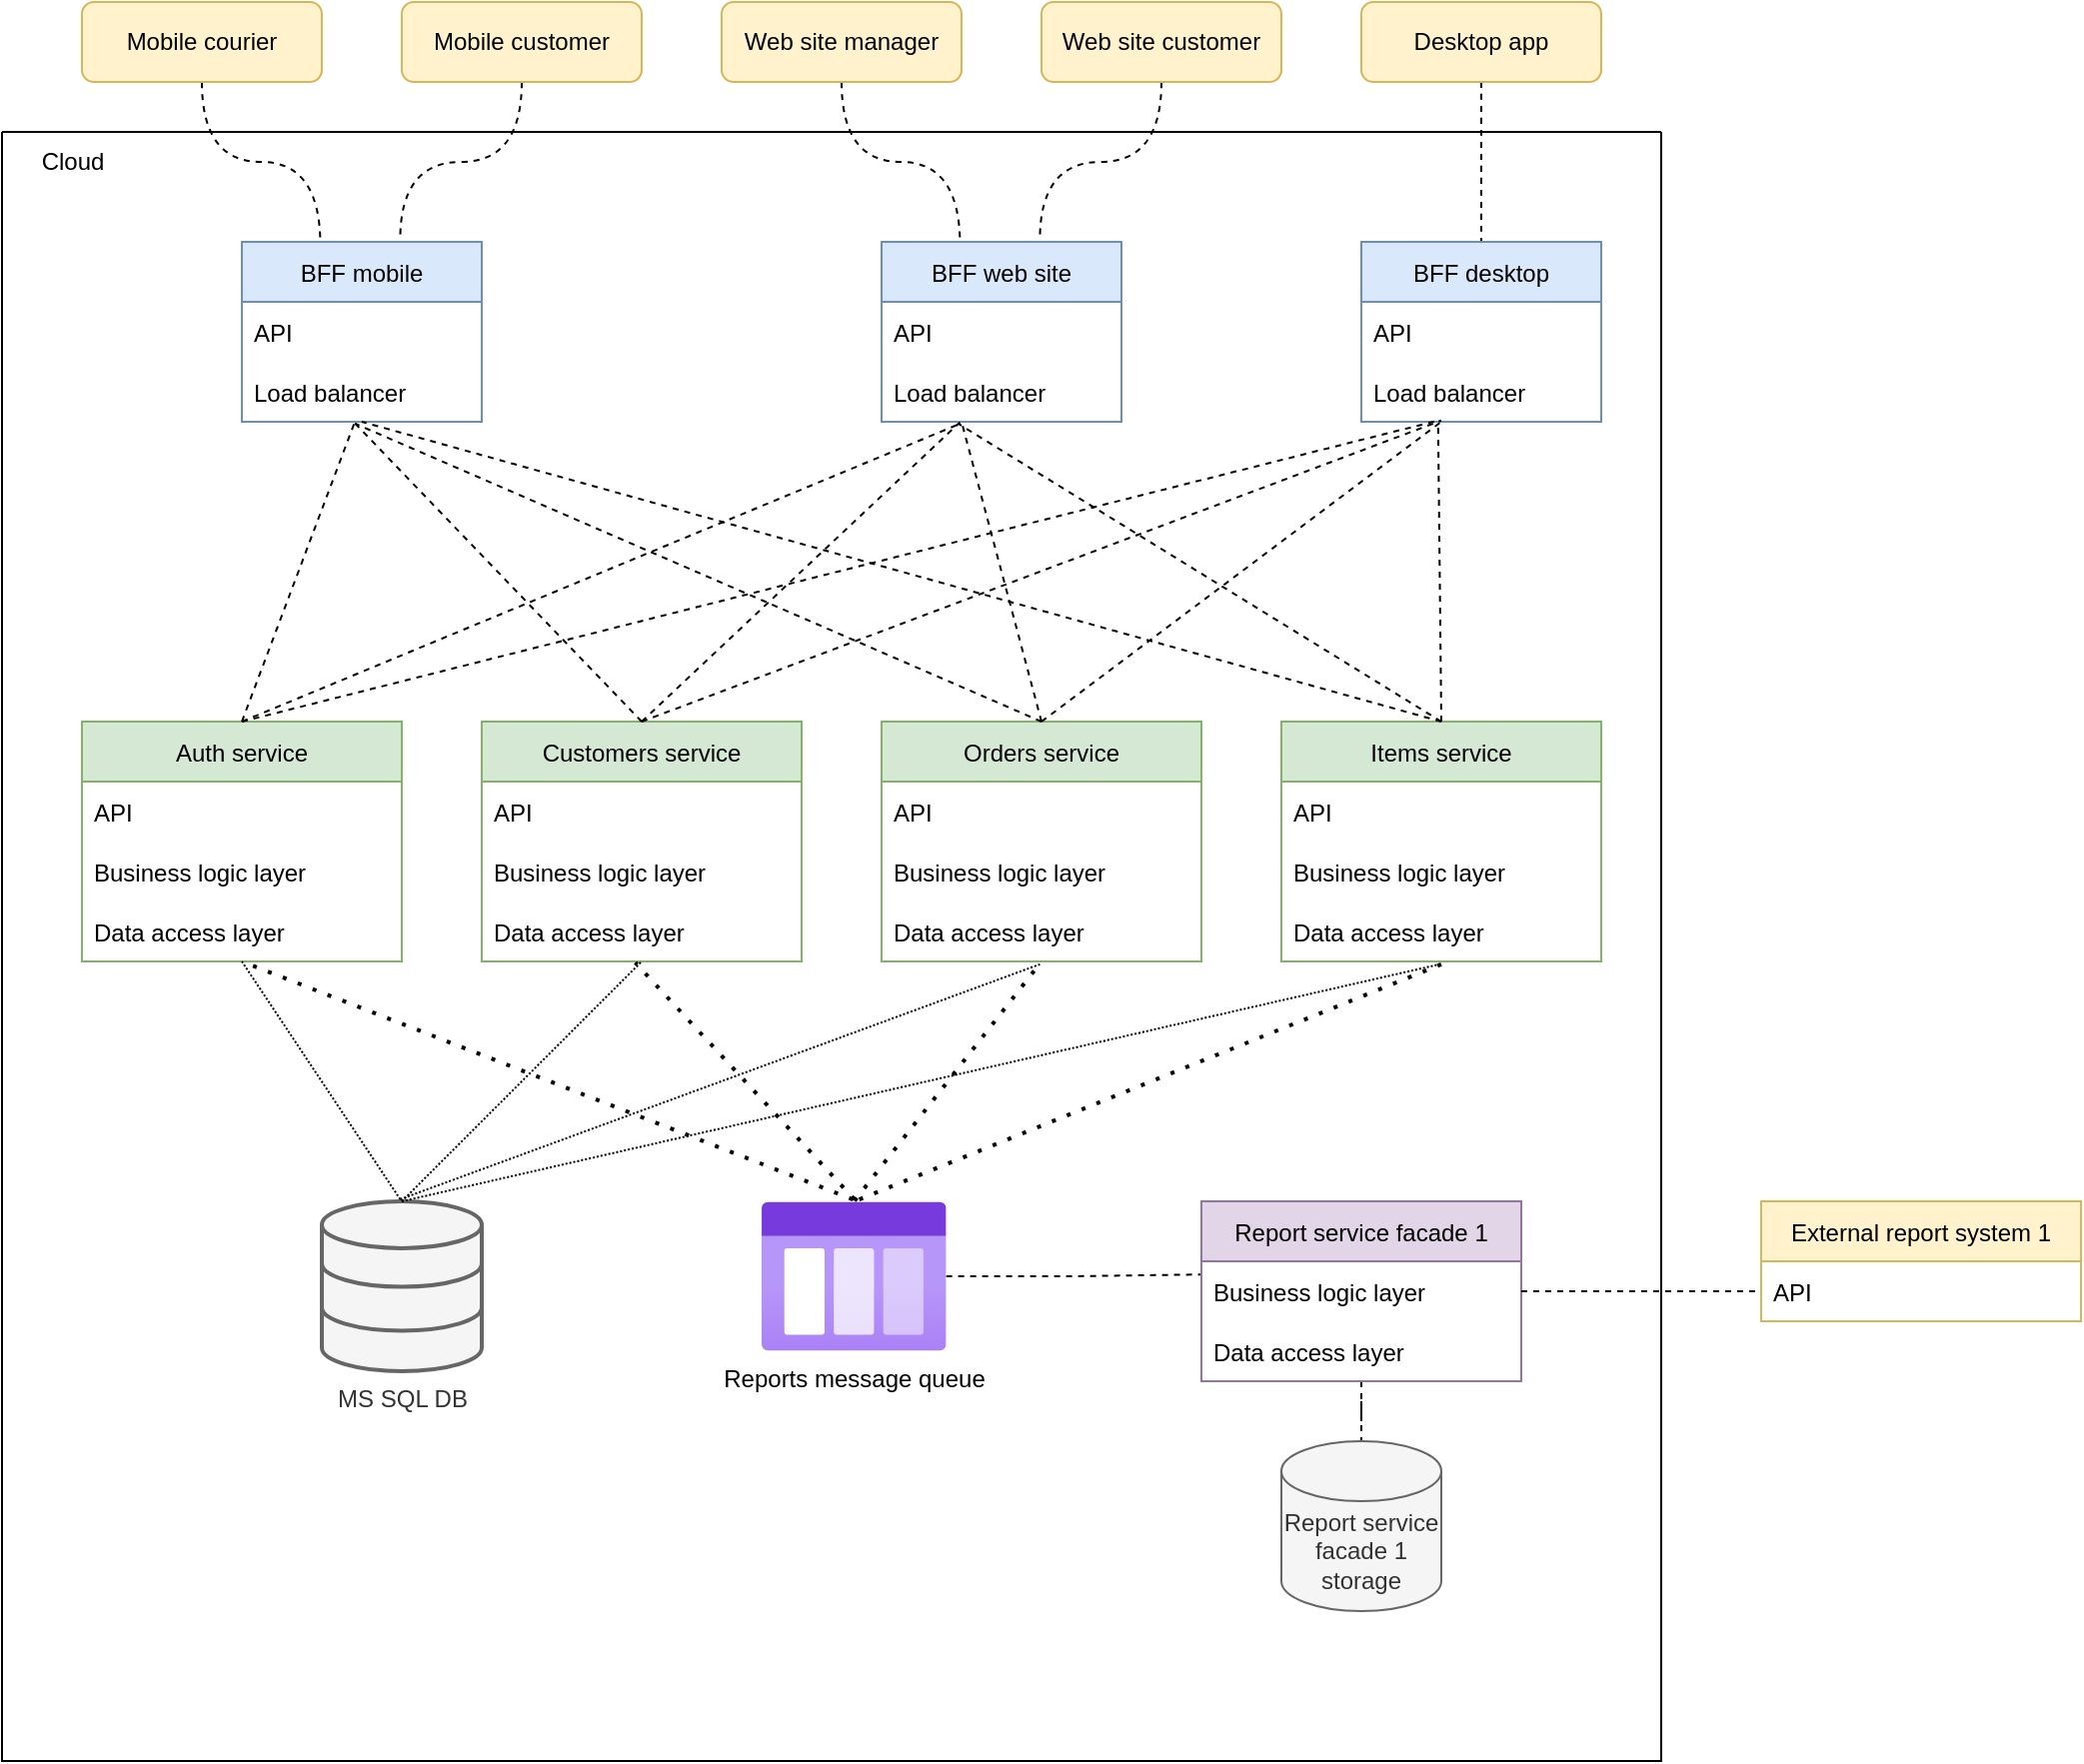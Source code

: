 <mxfile version="20.4.0" type="device"><diagram id="FfHrMwTxTxED0nFyJ9rm" name="Page-1"><mxGraphModel dx="976" dy="619" grid="1" gridSize="10" guides="1" tooltips="1" connect="1" arrows="1" fold="1" page="1" pageScale="1" pageWidth="827" pageHeight="1169" math="0" shadow="0"><root><mxCell id="0"/><mxCell id="1" parent="0"/><mxCell id="XlcHFO4G6NqCFvsVLBZ_-20" style="edgeStyle=orthogonalEdgeStyle;orthogonalLoop=1;jettySize=auto;html=1;entryX=0.327;entryY=0.016;entryDx=0;entryDy=0;entryPerimeter=0;endArrow=none;endFill=0;curved=1;shadow=0;endSize=6;dashed=1;" edge="1" parent="1" source="XlcHFO4G6NqCFvsVLBZ_-3" target="XlcHFO4G6NqCFvsVLBZ_-12"><mxGeometry relative="1" as="geometry"/></mxCell><mxCell id="XlcHFO4G6NqCFvsVLBZ_-3" value="Mobile courier" style="rounded=1;whiteSpace=wrap;html=1;fillColor=#fff2cc;strokeColor=#d6b656;" vertex="1" parent="1"><mxGeometry x="40" y="40" width="120" height="40" as="geometry"/></mxCell><mxCell id="XlcHFO4G6NqCFvsVLBZ_-21" style="edgeStyle=orthogonalEdgeStyle;orthogonalLoop=1;jettySize=auto;html=1;entryX=0.66;entryY=-0.011;entryDx=0;entryDy=0;entryPerimeter=0;endArrow=none;endFill=0;curved=1;shadow=0;endSize=6;dashed=1;" edge="1" parent="1" source="XlcHFO4G6NqCFvsVLBZ_-4" target="XlcHFO4G6NqCFvsVLBZ_-12"><mxGeometry relative="1" as="geometry"/></mxCell><mxCell id="XlcHFO4G6NqCFvsVLBZ_-4" value="Mobile customer" style="rounded=1;whiteSpace=wrap;html=1;fillColor=#fff2cc;strokeColor=#d6b656;" vertex="1" parent="1"><mxGeometry x="200" y="40" width="120" height="40" as="geometry"/></mxCell><mxCell id="XlcHFO4G6NqCFvsVLBZ_-12" value="BFF mobile" style="swimlane;fontStyle=0;childLayout=stackLayout;horizontal=1;startSize=30;horizontalStack=0;resizeParent=1;resizeParentMax=0;resizeLast=0;collapsible=1;marginBottom=0;fillColor=#dae8fc;strokeColor=#6c8ebf;" vertex="1" parent="1"><mxGeometry x="120" y="160" width="120" height="90" as="geometry"/></mxCell><mxCell id="XlcHFO4G6NqCFvsVLBZ_-13" value="API" style="text;strokeColor=none;fillColor=none;align=left;verticalAlign=middle;spacingLeft=4;spacingRight=4;overflow=hidden;points=[[0,0.5],[1,0.5]];portConstraint=eastwest;rotatable=0;" vertex="1" parent="XlcHFO4G6NqCFvsVLBZ_-12"><mxGeometry y="30" width="120" height="30" as="geometry"/></mxCell><mxCell id="XlcHFO4G6NqCFvsVLBZ_-14" value="Load balancer" style="text;strokeColor=none;fillColor=none;align=left;verticalAlign=middle;spacingLeft=4;spacingRight=4;overflow=hidden;points=[[0,0.5],[1,0.5]];portConstraint=eastwest;rotatable=0;" vertex="1" parent="XlcHFO4G6NqCFvsVLBZ_-12"><mxGeometry y="60" width="120" height="30" as="geometry"/></mxCell><mxCell id="XlcHFO4G6NqCFvsVLBZ_-22" style="edgeStyle=orthogonalEdgeStyle;orthogonalLoop=1;jettySize=auto;html=1;entryX=0.327;entryY=0.016;entryDx=0;entryDy=0;entryPerimeter=0;endArrow=none;endFill=0;curved=1;shadow=0;endSize=6;dashed=1;" edge="1" parent="1" source="XlcHFO4G6NqCFvsVLBZ_-23" target="XlcHFO4G6NqCFvsVLBZ_-26"><mxGeometry relative="1" as="geometry"/></mxCell><mxCell id="XlcHFO4G6NqCFvsVLBZ_-23" value="Web site manager" style="rounded=1;whiteSpace=wrap;html=1;fillColor=#fff2cc;strokeColor=#d6b656;" vertex="1" parent="1"><mxGeometry x="360" y="40" width="120" height="40" as="geometry"/></mxCell><mxCell id="XlcHFO4G6NqCFvsVLBZ_-24" style="edgeStyle=orthogonalEdgeStyle;orthogonalLoop=1;jettySize=auto;html=1;entryX=0.66;entryY=-0.011;entryDx=0;entryDy=0;entryPerimeter=0;endArrow=none;endFill=0;curved=1;shadow=0;endSize=6;dashed=1;" edge="1" parent="1" source="XlcHFO4G6NqCFvsVLBZ_-25" target="XlcHFO4G6NqCFvsVLBZ_-26"><mxGeometry relative="1" as="geometry"/></mxCell><mxCell id="XlcHFO4G6NqCFvsVLBZ_-25" value="Web site customer" style="rounded=1;whiteSpace=wrap;html=1;fillColor=#fff2cc;strokeColor=#d6b656;" vertex="1" parent="1"><mxGeometry x="520" y="40" width="120" height="40" as="geometry"/></mxCell><mxCell id="XlcHFO4G6NqCFvsVLBZ_-26" value="BFF web site" style="swimlane;fontStyle=0;childLayout=stackLayout;horizontal=1;startSize=30;horizontalStack=0;resizeParent=1;resizeParentMax=0;resizeLast=0;collapsible=1;marginBottom=0;fillColor=#dae8fc;strokeColor=#6c8ebf;" vertex="1" parent="1"><mxGeometry x="440" y="160" width="120" height="90" as="geometry"/></mxCell><mxCell id="XlcHFO4G6NqCFvsVLBZ_-27" value="API" style="text;strokeColor=none;fillColor=none;align=left;verticalAlign=middle;spacingLeft=4;spacingRight=4;overflow=hidden;points=[[0,0.5],[1,0.5]];portConstraint=eastwest;rotatable=0;" vertex="1" parent="XlcHFO4G6NqCFvsVLBZ_-26"><mxGeometry y="30" width="120" height="30" as="geometry"/></mxCell><mxCell id="XlcHFO4G6NqCFvsVLBZ_-28" value="Load balancer" style="text;strokeColor=none;fillColor=none;align=left;verticalAlign=middle;spacingLeft=4;spacingRight=4;overflow=hidden;points=[[0,0.5],[1,0.5]];portConstraint=eastwest;rotatable=0;" vertex="1" parent="XlcHFO4G6NqCFvsVLBZ_-26"><mxGeometry y="60" width="120" height="30" as="geometry"/></mxCell><mxCell id="XlcHFO4G6NqCFvsVLBZ_-39" style="edgeStyle=orthogonalEdgeStyle;orthogonalLoop=1;jettySize=auto;html=1;entryX=0.5;entryY=0;entryDx=0;entryDy=0;endArrow=none;endFill=0;curved=1;shadow=0;endSize=6;dashed=1;" edge="1" parent="1" source="XlcHFO4G6NqCFvsVLBZ_-30" target="XlcHFO4G6NqCFvsVLBZ_-33"><mxGeometry relative="1" as="geometry"/></mxCell><mxCell id="XlcHFO4G6NqCFvsVLBZ_-30" value="Desktop app" style="rounded=1;whiteSpace=wrap;html=1;fillColor=#fff2cc;strokeColor=#d6b656;" vertex="1" parent="1"><mxGeometry x="680" y="40" width="120" height="40" as="geometry"/></mxCell><mxCell id="XlcHFO4G6NqCFvsVLBZ_-33" value="BFF desktop" style="swimlane;fontStyle=0;childLayout=stackLayout;horizontal=1;startSize=30;horizontalStack=0;resizeParent=1;resizeParentMax=0;resizeLast=0;collapsible=1;marginBottom=0;fillColor=#dae8fc;strokeColor=#6c8ebf;" vertex="1" parent="1"><mxGeometry x="680" y="160" width="120" height="90" as="geometry"/></mxCell><mxCell id="XlcHFO4G6NqCFvsVLBZ_-34" value="API" style="text;strokeColor=none;fillColor=none;align=left;verticalAlign=middle;spacingLeft=4;spacingRight=4;overflow=hidden;points=[[0,0.5],[1,0.5]];portConstraint=eastwest;rotatable=0;" vertex="1" parent="XlcHFO4G6NqCFvsVLBZ_-33"><mxGeometry y="30" width="120" height="30" as="geometry"/></mxCell><mxCell id="XlcHFO4G6NqCFvsVLBZ_-35" value="Load balancer" style="text;strokeColor=none;fillColor=none;align=left;verticalAlign=middle;spacingLeft=4;spacingRight=4;overflow=hidden;points=[[0,0.5],[1,0.5]];portConstraint=eastwest;rotatable=0;" vertex="1" parent="XlcHFO4G6NqCFvsVLBZ_-33"><mxGeometry y="60" width="120" height="30" as="geometry"/></mxCell><mxCell id="XlcHFO4G6NqCFvsVLBZ_-40" value="Auth service" style="swimlane;fontStyle=0;childLayout=stackLayout;horizontal=1;startSize=30;horizontalStack=0;resizeParent=1;resizeParentMax=0;resizeLast=0;collapsible=1;marginBottom=0;fillColor=#d5e8d4;strokeColor=#82b366;" vertex="1" parent="1"><mxGeometry x="40" y="400" width="160" height="120" as="geometry"/></mxCell><mxCell id="XlcHFO4G6NqCFvsVLBZ_-41" value="API" style="text;strokeColor=none;fillColor=none;align=left;verticalAlign=middle;spacingLeft=4;spacingRight=4;overflow=hidden;points=[[0,0.5],[1,0.5]];portConstraint=eastwest;rotatable=0;" vertex="1" parent="XlcHFO4G6NqCFvsVLBZ_-40"><mxGeometry y="30" width="160" height="30" as="geometry"/></mxCell><mxCell id="XlcHFO4G6NqCFvsVLBZ_-42" value="Business logic layer" style="text;strokeColor=none;fillColor=none;align=left;verticalAlign=middle;spacingLeft=4;spacingRight=4;overflow=hidden;points=[[0,0.5],[1,0.5]];portConstraint=eastwest;rotatable=0;" vertex="1" parent="XlcHFO4G6NqCFvsVLBZ_-40"><mxGeometry y="60" width="160" height="30" as="geometry"/></mxCell><mxCell id="XlcHFO4G6NqCFvsVLBZ_-43" value="Data access layer" style="text;strokeColor=none;fillColor=none;align=left;verticalAlign=middle;spacingLeft=4;spacingRight=4;overflow=hidden;points=[[0,0.5],[1,0.5]];portConstraint=eastwest;rotatable=0;" vertex="1" parent="XlcHFO4G6NqCFvsVLBZ_-40"><mxGeometry y="90" width="160" height="30" as="geometry"/></mxCell><mxCell id="XlcHFO4G6NqCFvsVLBZ_-44" value="" style="swimlane;startSize=0;" vertex="1" parent="1"><mxGeometry y="105" width="830" height="815" as="geometry"><mxRectangle y="105" width="50" height="40" as="alternateBounds"/></mxGeometry></mxCell><mxCell id="XlcHFO4G6NqCFvsVLBZ_-45" value="Cloud" style="text;html=1;align=center;verticalAlign=middle;resizable=0;points=[];autosize=1;strokeColor=none;fillColor=none;" vertex="1" parent="XlcHFO4G6NqCFvsVLBZ_-44"><mxGeometry x="10" width="50" height="30" as="geometry"/></mxCell><mxCell id="XlcHFO4G6NqCFvsVLBZ_-1" value="MS SQL DB" style="html=1;verticalLabelPosition=bottom;align=center;labelBackgroundColor=#ffffff;verticalAlign=top;strokeWidth=2;strokeColor=#666666;shadow=0;dashed=0;shape=mxgraph.ios7.icons.data;fillColor=#f5f5f5;fontColor=#333333;" vertex="1" parent="XlcHFO4G6NqCFvsVLBZ_-44"><mxGeometry x="160" y="535" width="80" height="85" as="geometry"/></mxCell><mxCell id="XlcHFO4G6NqCFvsVLBZ_-46" value="Customers service" style="swimlane;fontStyle=0;childLayout=stackLayout;horizontal=1;startSize=30;horizontalStack=0;resizeParent=1;resizeParentMax=0;resizeLast=0;collapsible=1;marginBottom=0;fillColor=#d5e8d4;strokeColor=#82b366;" vertex="1" parent="XlcHFO4G6NqCFvsVLBZ_-44"><mxGeometry x="240" y="295" width="160" height="120" as="geometry"/></mxCell><mxCell id="XlcHFO4G6NqCFvsVLBZ_-47" value="API" style="text;strokeColor=none;fillColor=none;align=left;verticalAlign=middle;spacingLeft=4;spacingRight=4;overflow=hidden;points=[[0,0.5],[1,0.5]];portConstraint=eastwest;rotatable=0;" vertex="1" parent="XlcHFO4G6NqCFvsVLBZ_-46"><mxGeometry y="30" width="160" height="30" as="geometry"/></mxCell><mxCell id="XlcHFO4G6NqCFvsVLBZ_-48" value="Business logic layer" style="text;strokeColor=none;fillColor=none;align=left;verticalAlign=middle;spacingLeft=4;spacingRight=4;overflow=hidden;points=[[0,0.5],[1,0.5]];portConstraint=eastwest;rotatable=0;" vertex="1" parent="XlcHFO4G6NqCFvsVLBZ_-46"><mxGeometry y="60" width="160" height="30" as="geometry"/></mxCell><mxCell id="XlcHFO4G6NqCFvsVLBZ_-49" value="Data access layer" style="text;strokeColor=none;fillColor=none;align=left;verticalAlign=middle;spacingLeft=4;spacingRight=4;overflow=hidden;points=[[0,0.5],[1,0.5]];portConstraint=eastwest;rotatable=0;" vertex="1" parent="XlcHFO4G6NqCFvsVLBZ_-46"><mxGeometry y="90" width="160" height="30" as="geometry"/></mxCell><mxCell id="XlcHFO4G6NqCFvsVLBZ_-50" value="Orders service" style="swimlane;fontStyle=0;childLayout=stackLayout;horizontal=1;startSize=30;horizontalStack=0;resizeParent=1;resizeParentMax=0;resizeLast=0;collapsible=1;marginBottom=0;fillColor=#d5e8d4;strokeColor=#82b366;" vertex="1" parent="XlcHFO4G6NqCFvsVLBZ_-44"><mxGeometry x="440" y="295" width="160" height="120" as="geometry"/></mxCell><mxCell id="XlcHFO4G6NqCFvsVLBZ_-51" value="API" style="text;strokeColor=none;fillColor=none;align=left;verticalAlign=middle;spacingLeft=4;spacingRight=4;overflow=hidden;points=[[0,0.5],[1,0.5]];portConstraint=eastwest;rotatable=0;" vertex="1" parent="XlcHFO4G6NqCFvsVLBZ_-50"><mxGeometry y="30" width="160" height="30" as="geometry"/></mxCell><mxCell id="XlcHFO4G6NqCFvsVLBZ_-52" value="Business logic layer" style="text;strokeColor=none;fillColor=none;align=left;verticalAlign=middle;spacingLeft=4;spacingRight=4;overflow=hidden;points=[[0,0.5],[1,0.5]];portConstraint=eastwest;rotatable=0;" vertex="1" parent="XlcHFO4G6NqCFvsVLBZ_-50"><mxGeometry y="60" width="160" height="30" as="geometry"/></mxCell><mxCell id="XlcHFO4G6NqCFvsVLBZ_-53" value="Data access layer" style="text;strokeColor=none;fillColor=none;align=left;verticalAlign=middle;spacingLeft=4;spacingRight=4;overflow=hidden;points=[[0,0.5],[1,0.5]];portConstraint=eastwest;rotatable=0;" vertex="1" parent="XlcHFO4G6NqCFvsVLBZ_-50"><mxGeometry y="90" width="160" height="30" as="geometry"/></mxCell><mxCell id="XlcHFO4G6NqCFvsVLBZ_-65" value="Items service" style="swimlane;fontStyle=0;childLayout=stackLayout;horizontal=1;startSize=30;horizontalStack=0;resizeParent=1;resizeParentMax=0;resizeLast=0;collapsible=1;marginBottom=0;fillColor=#d5e8d4;strokeColor=#82b366;" vertex="1" parent="XlcHFO4G6NqCFvsVLBZ_-44"><mxGeometry x="640" y="295" width="160" height="120" as="geometry"/></mxCell><mxCell id="XlcHFO4G6NqCFvsVLBZ_-66" value="API" style="text;strokeColor=none;fillColor=none;align=left;verticalAlign=middle;spacingLeft=4;spacingRight=4;overflow=hidden;points=[[0,0.5],[1,0.5]];portConstraint=eastwest;rotatable=0;" vertex="1" parent="XlcHFO4G6NqCFvsVLBZ_-65"><mxGeometry y="30" width="160" height="30" as="geometry"/></mxCell><mxCell id="XlcHFO4G6NqCFvsVLBZ_-67" value="Business logic layer" style="text;strokeColor=none;fillColor=none;align=left;verticalAlign=middle;spacingLeft=4;spacingRight=4;overflow=hidden;points=[[0,0.5],[1,0.5]];portConstraint=eastwest;rotatable=0;" vertex="1" parent="XlcHFO4G6NqCFvsVLBZ_-65"><mxGeometry y="60" width="160" height="30" as="geometry"/></mxCell><mxCell id="XlcHFO4G6NqCFvsVLBZ_-68" value="Data access layer" style="text;strokeColor=none;fillColor=none;align=left;verticalAlign=middle;spacingLeft=4;spacingRight=4;overflow=hidden;points=[[0,0.5],[1,0.5]];portConstraint=eastwest;rotatable=0;" vertex="1" parent="XlcHFO4G6NqCFvsVLBZ_-65"><mxGeometry y="90" width="160" height="30" as="geometry"/></mxCell><mxCell id="XlcHFO4G6NqCFvsVLBZ_-102" style="edgeStyle=orthogonalEdgeStyle;rounded=0;orthogonalLoop=1;jettySize=auto;html=1;entryX=0;entryY=0.22;entryDx=0;entryDy=0;entryPerimeter=0;endArrow=none;endFill=0;dashed=1;" edge="1" parent="XlcHFO4G6NqCFvsVLBZ_-44" source="XlcHFO4G6NqCFvsVLBZ_-87" target="XlcHFO4G6NqCFvsVLBZ_-90"><mxGeometry relative="1" as="geometry"/></mxCell><mxCell id="XlcHFO4G6NqCFvsVLBZ_-87" value="Reports message queue" style="aspect=fixed;html=1;points=[];align=center;image;fontSize=12;image=img/lib/azure2/general/Storage_Queue.svg;" vertex="1" parent="XlcHFO4G6NqCFvsVLBZ_-44"><mxGeometry x="380" y="535" width="92.31" height="75" as="geometry"/></mxCell><mxCell id="XlcHFO4G6NqCFvsVLBZ_-94" value="" style="edgeStyle=orthogonalEdgeStyle;rounded=0;orthogonalLoop=1;jettySize=auto;html=1;endArrow=none;endFill=0;dashed=1;" edge="1" parent="XlcHFO4G6NqCFvsVLBZ_-44" source="XlcHFO4G6NqCFvsVLBZ_-88" target="XlcHFO4G6NqCFvsVLBZ_-92"><mxGeometry relative="1" as="geometry"/></mxCell><mxCell id="XlcHFO4G6NqCFvsVLBZ_-88" value="Report service facade 1" style="swimlane;fontStyle=0;childLayout=stackLayout;horizontal=1;startSize=30;horizontalStack=0;resizeParent=1;resizeParentMax=0;resizeLast=0;collapsible=1;marginBottom=0;fillColor=#e1d5e7;strokeColor=#9673a6;" vertex="1" parent="XlcHFO4G6NqCFvsVLBZ_-44"><mxGeometry x="600" y="535" width="160" height="90" as="geometry"/></mxCell><mxCell id="XlcHFO4G6NqCFvsVLBZ_-90" value="Business logic layer" style="text;strokeColor=none;fillColor=none;align=left;verticalAlign=middle;spacingLeft=4;spacingRight=4;overflow=hidden;points=[[0,0.5],[1,0.5]];portConstraint=eastwest;rotatable=0;" vertex="1" parent="XlcHFO4G6NqCFvsVLBZ_-88"><mxGeometry y="30" width="160" height="30" as="geometry"/></mxCell><mxCell id="XlcHFO4G6NqCFvsVLBZ_-91" value="Data access layer" style="text;strokeColor=none;fillColor=none;align=left;verticalAlign=middle;spacingLeft=4;spacingRight=4;overflow=hidden;points=[[0,0.5],[1,0.5]];portConstraint=eastwest;rotatable=0;" vertex="1" parent="XlcHFO4G6NqCFvsVLBZ_-88"><mxGeometry y="60" width="160" height="30" as="geometry"/></mxCell><mxCell id="XlcHFO4G6NqCFvsVLBZ_-92" value="Report service facade 1 storage" style="shape=cylinder3;whiteSpace=wrap;html=1;boundedLbl=1;backgroundOutline=1;size=15;fillColor=#f5f5f5;fontColor=#333333;strokeColor=#666666;" vertex="1" parent="XlcHFO4G6NqCFvsVLBZ_-44"><mxGeometry x="640" y="655" width="80" height="85" as="geometry"/></mxCell><mxCell id="XlcHFO4G6NqCFvsVLBZ_-107" value="" style="endArrow=none;html=1;rounded=0;dashed=1;dashPattern=1 1;entryX=0.495;entryY=1.047;entryDx=0;entryDy=0;entryPerimeter=0;exitX=0.49;exitY=-0.012;exitDx=0;exitDy=0;exitPerimeter=0;" edge="1" parent="XlcHFO4G6NqCFvsVLBZ_-44" source="XlcHFO4G6NqCFvsVLBZ_-1" target="XlcHFO4G6NqCFvsVLBZ_-53"><mxGeometry width="50" height="50" relative="1" as="geometry"><mxPoint x="210" y="545" as="sourcePoint"/><mxPoint x="330" y="425" as="targetPoint"/></mxGeometry></mxCell><mxCell id="XlcHFO4G6NqCFvsVLBZ_-108" value="" style="endArrow=none;html=1;rounded=0;dashed=1;dashPattern=1 1;entryX=0.495;entryY=1.047;entryDx=0;entryDy=0;entryPerimeter=0;exitX=0.5;exitY=0;exitDx=0;exitDy=0;exitPerimeter=0;" edge="1" parent="XlcHFO4G6NqCFvsVLBZ_-44" source="XlcHFO4G6NqCFvsVLBZ_-1" target="XlcHFO4G6NqCFvsVLBZ_-68"><mxGeometry width="50" height="50" relative="1" as="geometry"><mxPoint x="209.2" y="648.98" as="sourcePoint"/><mxPoint x="529.2" y="531.41" as="targetPoint"/></mxGeometry></mxCell><mxCell id="XlcHFO4G6NqCFvsVLBZ_-109" value="" style="endArrow=none;dashed=1;html=1;dashPattern=1 3;strokeWidth=2;rounded=0;shadow=0;endSize=6;entryX=0.5;entryY=1.047;entryDx=0;entryDy=0;entryPerimeter=0;exitX=0.529;exitY=-0.013;exitDx=0;exitDy=0;exitPerimeter=0;" edge="1" parent="XlcHFO4G6NqCFvsVLBZ_-44" source="XlcHFO4G6NqCFvsVLBZ_-87" target="XlcHFO4G6NqCFvsVLBZ_-68"><mxGeometry width="50" height="50" relative="1" as="geometry"><mxPoint x="450" y="575" as="sourcePoint"/><mxPoint x="500" y="525" as="targetPoint"/></mxGeometry></mxCell><mxCell id="XlcHFO4G6NqCFvsVLBZ_-110" value="" style="endArrow=none;dashed=1;html=1;dashPattern=1 3;strokeWidth=2;rounded=0;shadow=0;endSize=6;exitX=0.503;exitY=-0.003;exitDx=0;exitDy=0;exitPerimeter=0;" edge="1" parent="XlcHFO4G6NqCFvsVLBZ_-44" source="XlcHFO4G6NqCFvsVLBZ_-87"><mxGeometry width="50" height="50" relative="1" as="geometry"><mxPoint x="438.832" y="649.025" as="sourcePoint"/><mxPoint x="520" y="415" as="targetPoint"/></mxGeometry></mxCell><mxCell id="XlcHFO4G6NqCFvsVLBZ_-111" value="" style="endArrow=none;dashed=1;html=1;dashPattern=1 3;strokeWidth=2;rounded=0;shadow=0;endSize=6;exitX=0.503;exitY=-0.013;exitDx=0;exitDy=0;exitPerimeter=0;entryX=0.48;entryY=1.02;entryDx=0;entryDy=0;entryPerimeter=0;" edge="1" parent="XlcHFO4G6NqCFvsVLBZ_-44" source="XlcHFO4G6NqCFvsVLBZ_-87" target="XlcHFO4G6NqCFvsVLBZ_-49"><mxGeometry width="50" height="50" relative="1" as="geometry"><mxPoint x="436.432" y="649.775" as="sourcePoint"/><mxPoint x="530" y="530" as="targetPoint"/></mxGeometry></mxCell><mxCell id="XlcHFO4G6NqCFvsVLBZ_-72" value="" style="endArrow=none;html=1;entryX=0.473;entryY=0.98;entryDx=0;entryDy=0;entryPerimeter=0;exitX=0.5;exitY=0;exitDx=0;exitDy=0;rounded=0;dashed=1;" edge="1" parent="1" source="XlcHFO4G6NqCFvsVLBZ_-40" target="XlcHFO4G6NqCFvsVLBZ_-14"><mxGeometry width="50" height="50" relative="1" as="geometry"><mxPoint x="450" y="400" as="sourcePoint"/><mxPoint x="500" y="350" as="targetPoint"/></mxGeometry></mxCell><mxCell id="XlcHFO4G6NqCFvsVLBZ_-73" value="" style="endArrow=none;html=1;entryX=0.467;entryY=1.007;entryDx=0;entryDy=0;entryPerimeter=0;exitX=0.5;exitY=0;exitDx=0;exitDy=0;rounded=0;dashed=1;" edge="1" parent="1" source="XlcHFO4G6NqCFvsVLBZ_-46" target="XlcHFO4G6NqCFvsVLBZ_-14"><mxGeometry width="50" height="50" relative="1" as="geometry"><mxPoint x="450" y="400" as="sourcePoint"/><mxPoint x="500" y="350" as="targetPoint"/></mxGeometry></mxCell><mxCell id="XlcHFO4G6NqCFvsVLBZ_-74" value="" style="endArrow=none;html=1;entryX=0.473;entryY=1.033;entryDx=0;entryDy=0;entryPerimeter=0;exitX=0.5;exitY=0;exitDx=0;exitDy=0;rounded=0;dashed=1;" edge="1" parent="1" source="XlcHFO4G6NqCFvsVLBZ_-50" target="XlcHFO4G6NqCFvsVLBZ_-14"><mxGeometry width="50" height="50" relative="1" as="geometry"><mxPoint x="450" y="400" as="sourcePoint"/><mxPoint x="500" y="350" as="targetPoint"/></mxGeometry></mxCell><mxCell id="XlcHFO4G6NqCFvsVLBZ_-75" value="" style="endArrow=none;html=1;exitX=0.5;exitY=0;exitDx=0;exitDy=0;rounded=0;dashed=1;" edge="1" parent="1" source="XlcHFO4G6NqCFvsVLBZ_-65"><mxGeometry width="50" height="50" relative="1" as="geometry"><mxPoint x="450" y="400" as="sourcePoint"/><mxPoint x="180" y="250" as="targetPoint"/></mxGeometry></mxCell><mxCell id="XlcHFO4G6NqCFvsVLBZ_-76" value="" style="endArrow=none;html=1;entryX=0.327;entryY=1.033;entryDx=0;entryDy=0;entryPerimeter=0;exitX=0.5;exitY=0;exitDx=0;exitDy=0;rounded=0;dashed=1;" edge="1" parent="1" source="XlcHFO4G6NqCFvsVLBZ_-40" target="XlcHFO4G6NqCFvsVLBZ_-28"><mxGeometry width="50" height="50" relative="1" as="geometry"><mxPoint x="450" y="400" as="sourcePoint"/><mxPoint x="500" y="350" as="targetPoint"/></mxGeometry></mxCell><mxCell id="XlcHFO4G6NqCFvsVLBZ_-77" value="" style="endArrow=none;html=1;entryX=0.327;entryY=1.007;entryDx=0;entryDy=0;entryPerimeter=0;exitX=0.5;exitY=0;exitDx=0;exitDy=0;rounded=0;dashed=1;" edge="1" parent="1" source="XlcHFO4G6NqCFvsVLBZ_-46" target="XlcHFO4G6NqCFvsVLBZ_-28"><mxGeometry width="50" height="50" relative="1" as="geometry"><mxPoint x="450" y="400" as="sourcePoint"/><mxPoint x="500" y="350" as="targetPoint"/></mxGeometry></mxCell><mxCell id="XlcHFO4G6NqCFvsVLBZ_-78" value="" style="endArrow=none;html=1;exitX=0.5;exitY=0;exitDx=0;exitDy=0;rounded=0;dashed=1;" edge="1" parent="1" source="XlcHFO4G6NqCFvsVLBZ_-50"><mxGeometry width="50" height="50" relative="1" as="geometry"><mxPoint x="450" y="400" as="sourcePoint"/><mxPoint x="480" y="250" as="targetPoint"/></mxGeometry></mxCell><mxCell id="XlcHFO4G6NqCFvsVLBZ_-79" value="" style="endArrow=none;html=1;entryX=0.32;entryY=1.033;entryDx=0;entryDy=0;entryPerimeter=0;exitX=0.5;exitY=0;exitDx=0;exitDy=0;rounded=0;dashed=1;" edge="1" parent="1" source="XlcHFO4G6NqCFvsVLBZ_-65" target="XlcHFO4G6NqCFvsVLBZ_-28"><mxGeometry width="50" height="50" relative="1" as="geometry"><mxPoint x="450" y="400" as="sourcePoint"/><mxPoint x="500" y="350" as="targetPoint"/></mxGeometry></mxCell><mxCell id="XlcHFO4G6NqCFvsVLBZ_-80" value="" style="endArrow=none;html=1;entryX=0.32;entryY=0.98;entryDx=0;entryDy=0;entryPerimeter=0;exitX=0.5;exitY=0;exitDx=0;exitDy=0;rounded=0;dashed=1;" edge="1" parent="1" source="XlcHFO4G6NqCFvsVLBZ_-40" target="XlcHFO4G6NqCFvsVLBZ_-35"><mxGeometry width="50" height="50" relative="1" as="geometry"><mxPoint x="450" y="400" as="sourcePoint"/><mxPoint x="500" y="350" as="targetPoint"/></mxGeometry></mxCell><mxCell id="XlcHFO4G6NqCFvsVLBZ_-81" value="" style="endArrow=none;html=1;entryX=0.333;entryY=0.98;entryDx=0;entryDy=0;entryPerimeter=0;exitX=0.5;exitY=0;exitDx=0;exitDy=0;rounded=0;dashed=1;" edge="1" parent="1" source="XlcHFO4G6NqCFvsVLBZ_-46" target="XlcHFO4G6NqCFvsVLBZ_-35"><mxGeometry width="50" height="50" relative="1" as="geometry"><mxPoint x="450" y="400" as="sourcePoint"/><mxPoint x="500" y="350" as="targetPoint"/></mxGeometry></mxCell><mxCell id="XlcHFO4G6NqCFvsVLBZ_-82" value="" style="endArrow=none;html=1;exitX=0.5;exitY=0;exitDx=0;exitDy=0;rounded=0;dashed=1;" edge="1" parent="1" source="XlcHFO4G6NqCFvsVLBZ_-50"><mxGeometry width="50" height="50" relative="1" as="geometry"><mxPoint x="450" y="400" as="sourcePoint"/><mxPoint x="720" y="250" as="targetPoint"/></mxGeometry></mxCell><mxCell id="XlcHFO4G6NqCFvsVLBZ_-83" value="" style="endArrow=none;html=1;entryX=0.32;entryY=1.007;entryDx=0;entryDy=0;entryPerimeter=0;exitX=0.5;exitY=0;exitDx=0;exitDy=0;rounded=0;dashed=1;" edge="1" parent="1" source="XlcHFO4G6NqCFvsVLBZ_-65" target="XlcHFO4G6NqCFvsVLBZ_-35"><mxGeometry width="50" height="50" relative="1" as="geometry"><mxPoint x="450" y="400" as="sourcePoint"/><mxPoint x="500" y="350" as="targetPoint"/></mxGeometry></mxCell><mxCell id="XlcHFO4G6NqCFvsVLBZ_-95" value="External report system 1" style="swimlane;fontStyle=0;childLayout=stackLayout;horizontal=1;startSize=30;horizontalStack=0;resizeParent=1;resizeParentMax=0;resizeLast=0;collapsible=1;marginBottom=0;fillColor=#fff2cc;strokeColor=#d6b656;" vertex="1" parent="1"><mxGeometry x="880" y="640" width="160" height="60" as="geometry"/></mxCell><mxCell id="XlcHFO4G6NqCFvsVLBZ_-96" value="API" style="text;strokeColor=none;fillColor=none;align=left;verticalAlign=middle;spacingLeft=4;spacingRight=4;overflow=hidden;points=[[0,0.5],[1,0.5]];portConstraint=eastwest;rotatable=0;" vertex="1" parent="XlcHFO4G6NqCFvsVLBZ_-95"><mxGeometry y="30" width="160" height="30" as="geometry"/></mxCell><mxCell id="XlcHFO4G6NqCFvsVLBZ_-100" style="edgeStyle=orthogonalEdgeStyle;rounded=0;orthogonalLoop=1;jettySize=auto;html=1;entryX=0;entryY=0.5;entryDx=0;entryDy=0;endArrow=none;endFill=0;dashed=1;" edge="1" parent="1" source="XlcHFO4G6NqCFvsVLBZ_-88" target="XlcHFO4G6NqCFvsVLBZ_-96"><mxGeometry relative="1" as="geometry"/></mxCell><mxCell id="XlcHFO4G6NqCFvsVLBZ_-103" value="" style="endArrow=none;html=1;rounded=0;exitX=0.49;exitY=-0.012;exitDx=0;exitDy=0;exitPerimeter=0;dashed=1;dashPattern=1 1;" edge="1" parent="1" source="XlcHFO4G6NqCFvsVLBZ_-1"><mxGeometry width="50" height="50" relative="1" as="geometry"><mxPoint x="450" y="650" as="sourcePoint"/><mxPoint x="120" y="520" as="targetPoint"/></mxGeometry></mxCell><mxCell id="XlcHFO4G6NqCFvsVLBZ_-106" value="" style="endArrow=none;html=1;rounded=0;dashed=1;dashPattern=1 1;" edge="1" parent="1"><mxGeometry width="50" height="50" relative="1" as="geometry"><mxPoint x="200" y="640" as="sourcePoint"/><mxPoint x="320" y="520" as="targetPoint"/></mxGeometry></mxCell><mxCell id="XlcHFO4G6NqCFvsVLBZ_-112" value="" style="endArrow=none;dashed=1;html=1;dashPattern=1 3;strokeWidth=2;rounded=0;shadow=0;endSize=6;exitX=0.494;exitY=-0.013;exitDx=0;exitDy=0;exitPerimeter=0;entryX=0.5;entryY=1;entryDx=0;entryDy=0;entryPerimeter=0;" edge="1" parent="1" source="XlcHFO4G6NqCFvsVLBZ_-87" target="XlcHFO4G6NqCFvsVLBZ_-43"><mxGeometry width="50" height="50" relative="1" as="geometry"><mxPoint x="436.432" y="754.025" as="sourcePoint"/><mxPoint x="326.8" y="635.6" as="targetPoint"/></mxGeometry></mxCell></root></mxGraphModel></diagram></mxfile>